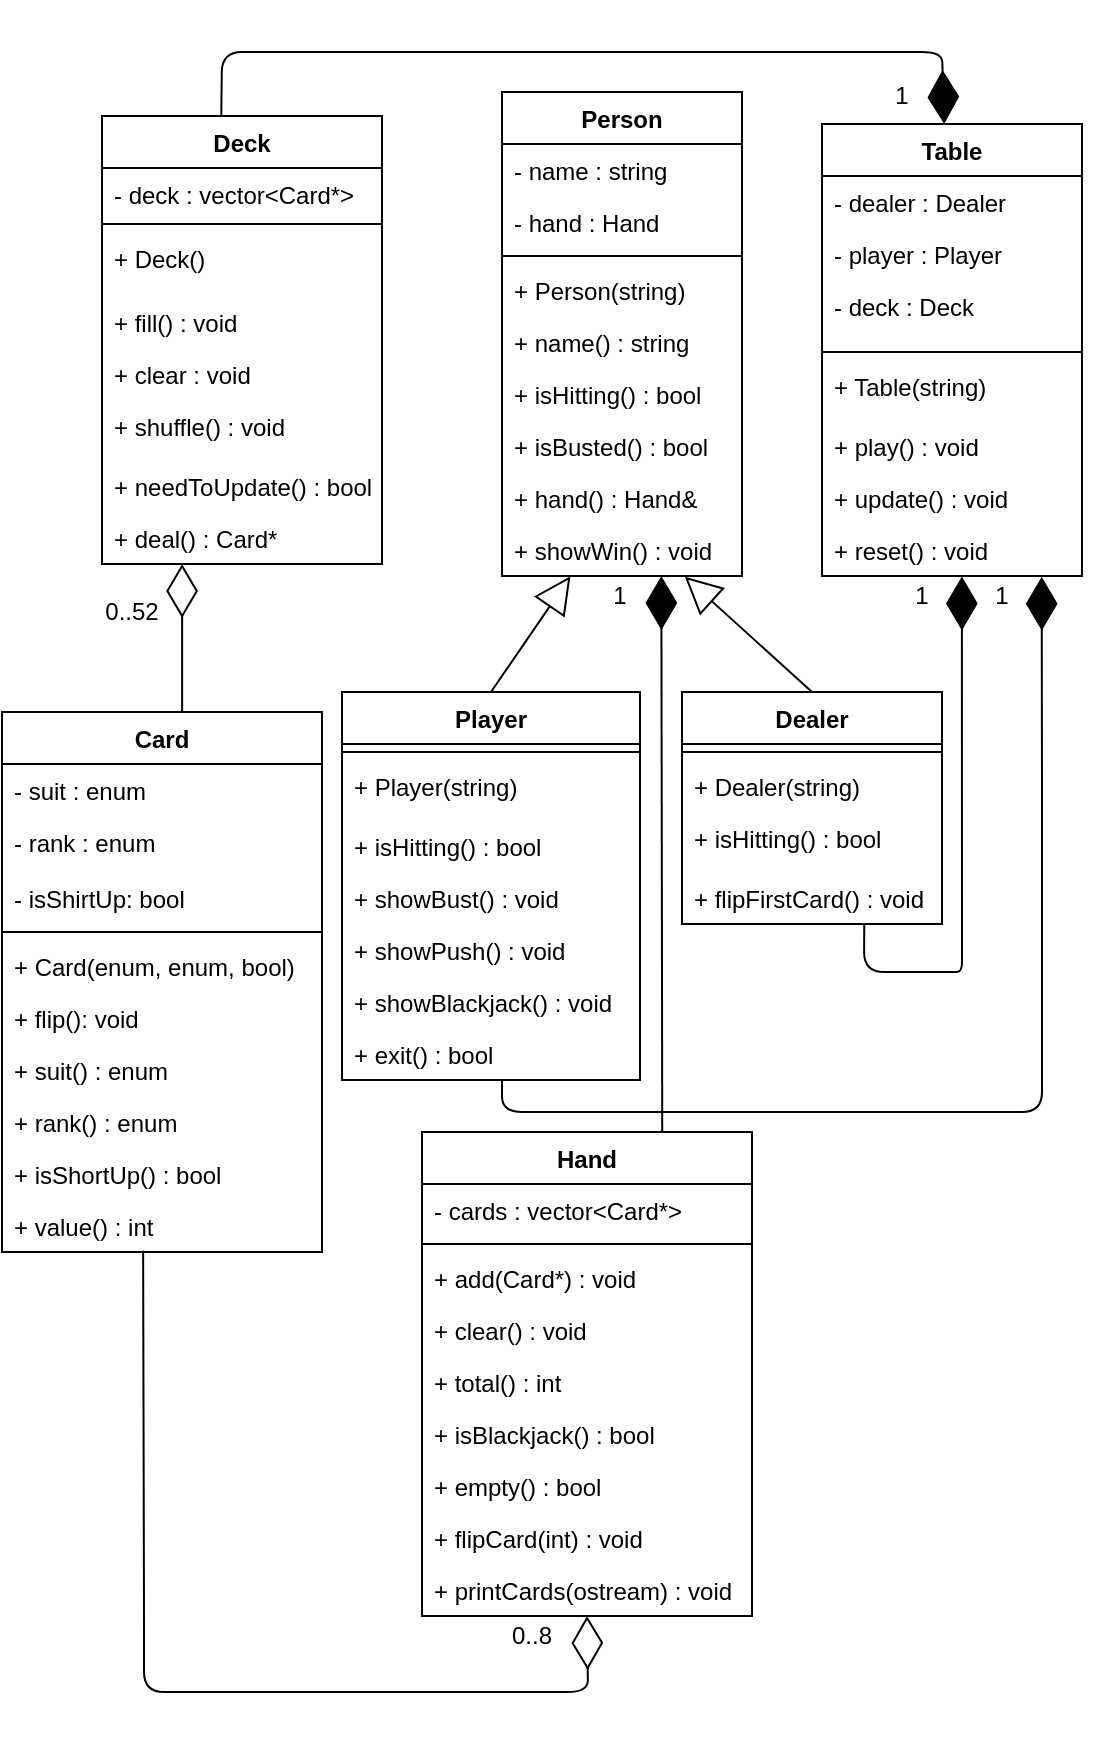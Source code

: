 <mxfile version="15.2.4" type="device"><diagram name="Page-1" id="9f46799a-70d6-7492-0946-bef42562c5a5"><mxGraphModel dx="1673" dy="1735" grid="1" gridSize="10" guides="1" tooltips="1" connect="1" arrows="1" fold="1" page="1" pageScale="1" pageWidth="1100" pageHeight="850" background="none" math="0" shadow="0"><root><mxCell id="0"/><mxCell id="1" parent="0"/><mxCell id="TR3ySUsuu0mefpyxZ6mW-34" value="Card" style="swimlane;fontStyle=1;align=center;verticalAlign=top;childLayout=stackLayout;horizontal=1;startSize=26;horizontalStack=0;resizeParent=1;resizeParentMax=0;resizeLast=0;collapsible=1;marginBottom=0;" parent="1" vertex="1"><mxGeometry x="160" y="330" width="160" height="270" as="geometry"/></mxCell><mxCell id="TR3ySUsuu0mefpyxZ6mW-43" value="- suit : enum" style="text;strokeColor=none;fillColor=none;align=left;verticalAlign=top;spacingLeft=4;spacingRight=4;overflow=hidden;rotatable=0;points=[[0,0.5],[1,0.5]];portConstraint=eastwest;comic=0;" parent="TR3ySUsuu0mefpyxZ6mW-34" vertex="1"><mxGeometry y="26" width="160" height="26" as="geometry"/></mxCell><mxCell id="TR3ySUsuu0mefpyxZ6mW-35" value="- rank : enum" style="text;strokeColor=none;fillColor=none;align=left;verticalAlign=top;spacingLeft=4;spacingRight=4;overflow=hidden;rotatable=0;points=[[0,0.5],[1,0.5]];portConstraint=eastwest;container=0;comic=0;" parent="TR3ySUsuu0mefpyxZ6mW-34" vertex="1" collapsed="1"><mxGeometry y="52" width="160" height="28" as="geometry"><mxRectangle y="26" width="160" height="26" as="alternateBounds"/></mxGeometry></mxCell><mxCell id="NgtbXSj1aY_m7s7J93rz-5" value="- isShirtUp: bool&#xA;" style="text;strokeColor=none;fillColor=none;align=left;verticalAlign=top;spacingLeft=4;spacingRight=4;overflow=hidden;rotatable=0;points=[[0,0.5],[1,0.5]];portConstraint=eastwest;" parent="TR3ySUsuu0mefpyxZ6mW-34" vertex="1"><mxGeometry y="80" width="160" height="26" as="geometry"/></mxCell><mxCell id="TR3ySUsuu0mefpyxZ6mW-36" value="" style="line;strokeWidth=1;fillColor=none;align=left;verticalAlign=middle;spacingTop=-1;spacingLeft=3;spacingRight=3;rotatable=0;labelPosition=right;points=[];portConstraint=eastwest;" parent="TR3ySUsuu0mefpyxZ6mW-34" vertex="1"><mxGeometry y="106" width="160" height="8" as="geometry"/></mxCell><mxCell id="TR3ySUsuu0mefpyxZ6mW-37" value="+ Card(enum, enum, bool) " style="text;strokeColor=none;fillColor=none;align=left;verticalAlign=top;spacingLeft=4;spacingRight=4;overflow=hidden;rotatable=0;points=[[0,0.5],[1,0.5]];portConstraint=eastwest;" parent="TR3ySUsuu0mefpyxZ6mW-34" vertex="1"><mxGeometry y="114" width="160" height="26" as="geometry"/></mxCell><mxCell id="NgtbXSj1aY_m7s7J93rz-7" value="+ flip(): void" style="text;strokeColor=none;fillColor=none;align=left;verticalAlign=top;spacingLeft=4;spacingRight=4;overflow=hidden;rotatable=0;points=[[0,0.5],[1,0.5]];portConstraint=eastwest;" parent="TR3ySUsuu0mefpyxZ6mW-34" vertex="1"><mxGeometry y="140" width="160" height="26" as="geometry"/></mxCell><mxCell id="dAFLMI449lRuxqnGZ2-F-11" value="+ suit() : enum" style="text;strokeColor=none;fillColor=none;align=left;verticalAlign=top;spacingLeft=4;spacingRight=4;overflow=hidden;rotatable=0;points=[[0,0.5],[1,0.5]];portConstraint=eastwest;" parent="TR3ySUsuu0mefpyxZ6mW-34" vertex="1"><mxGeometry y="166" width="160" height="26" as="geometry"/></mxCell><mxCell id="dAFLMI449lRuxqnGZ2-F-10" value="+ rank() : enum" style="text;strokeColor=none;fillColor=none;align=left;verticalAlign=top;spacingLeft=4;spacingRight=4;overflow=hidden;rotatable=0;points=[[0,0.5],[1,0.5]];portConstraint=eastwest;" parent="TR3ySUsuu0mefpyxZ6mW-34" vertex="1"><mxGeometry y="192" width="160" height="26" as="geometry"/></mxCell><mxCell id="dAFLMI449lRuxqnGZ2-F-9" value="+ isShortUp() : bool" style="text;strokeColor=none;fillColor=none;align=left;verticalAlign=top;spacingLeft=4;spacingRight=4;overflow=hidden;rotatable=0;points=[[0,0.5],[1,0.5]];portConstraint=eastwest;" parent="TR3ySUsuu0mefpyxZ6mW-34" vertex="1"><mxGeometry y="218" width="160" height="26" as="geometry"/></mxCell><mxCell id="NgtbXSj1aY_m7s7J93rz-8" value="+ value() : int&#xA;" style="text;strokeColor=none;fillColor=none;align=left;verticalAlign=top;spacingLeft=4;spacingRight=4;overflow=hidden;rotatable=0;points=[[0,0.5],[1,0.5]];portConstraint=eastwest;" parent="TR3ySUsuu0mefpyxZ6mW-34" vertex="1"><mxGeometry y="244" width="160" height="26" as="geometry"/></mxCell><mxCell id="TR3ySUsuu0mefpyxZ6mW-44" value="Deck" style="swimlane;fontStyle=1;align=center;verticalAlign=top;childLayout=stackLayout;horizontal=1;startSize=26;horizontalStack=0;resizeParent=1;resizeParentMax=0;resizeLast=0;collapsible=1;marginBottom=0;comic=0;" parent="1" vertex="1"><mxGeometry x="210" y="32" width="140" height="224" as="geometry"/></mxCell><mxCell id="TR3ySUsuu0mefpyxZ6mW-45" value="- deck : vector&lt;Card*&gt;" style="text;strokeColor=none;fillColor=none;align=left;verticalAlign=top;spacingLeft=4;spacingRight=4;overflow=hidden;rotatable=0;points=[[0,0.5],[1,0.5]];portConstraint=eastwest;" parent="TR3ySUsuu0mefpyxZ6mW-44" vertex="1"><mxGeometry y="26" width="140" height="24" as="geometry"/></mxCell><mxCell id="TR3ySUsuu0mefpyxZ6mW-46" value="" style="line;strokeWidth=1;fillColor=none;align=left;verticalAlign=middle;spacingTop=-1;spacingLeft=3;spacingRight=3;rotatable=0;labelPosition=right;points=[];portConstraint=eastwest;" parent="TR3ySUsuu0mefpyxZ6mW-44" vertex="1"><mxGeometry y="50" width="140" height="8" as="geometry"/></mxCell><mxCell id="TR3ySUsuu0mefpyxZ6mW-47" value="+ Deck()&#xA;&#xA; " style="text;strokeColor=none;fillColor=none;align=left;verticalAlign=top;spacingLeft=4;spacingRight=4;overflow=hidden;rotatable=0;points=[[0,0.5],[1,0.5]];portConstraint=eastwest;" parent="TR3ySUsuu0mefpyxZ6mW-44" vertex="1"><mxGeometry y="58" width="140" height="32" as="geometry"/></mxCell><mxCell id="dAFLMI449lRuxqnGZ2-F-1" value="+ fill() : void" style="text;strokeColor=none;fillColor=none;align=left;verticalAlign=top;spacingLeft=4;spacingRight=4;overflow=hidden;rotatable=0;points=[[0,0.5],[1,0.5]];portConstraint=eastwest;" parent="TR3ySUsuu0mefpyxZ6mW-44" vertex="1"><mxGeometry y="90" width="140" height="26" as="geometry"/></mxCell><mxCell id="dAFLMI449lRuxqnGZ2-F-2" value="+ clear : void" style="text;strokeColor=none;fillColor=none;align=left;verticalAlign=top;spacingLeft=4;spacingRight=4;overflow=hidden;rotatable=0;points=[[0,0.5],[1,0.5]];portConstraint=eastwest;" parent="TR3ySUsuu0mefpyxZ6mW-44" vertex="1"><mxGeometry y="116" width="140" height="26" as="geometry"/></mxCell><mxCell id="TR3ySUsuu0mefpyxZ6mW-48" value="+ shuffle() : void" style="text;strokeColor=none;fillColor=none;align=left;verticalAlign=top;spacingLeft=4;spacingRight=4;overflow=hidden;rotatable=0;points=[[0,0.5],[1,0.5]];portConstraint=eastwest;comic=0;" parent="TR3ySUsuu0mefpyxZ6mW-44" vertex="1"><mxGeometry y="142" width="140" height="30" as="geometry"/></mxCell><mxCell id="dAFLMI449lRuxqnGZ2-F-3" value="+ needToUpdate() : bool" style="text;strokeColor=none;fillColor=none;align=left;verticalAlign=top;spacingLeft=4;spacingRight=4;overflow=hidden;rotatable=0;points=[[0,0.5],[1,0.5]];portConstraint=eastwest;" parent="TR3ySUsuu0mefpyxZ6mW-44" vertex="1"><mxGeometry y="172" width="140" height="26" as="geometry"/></mxCell><mxCell id="dAFLMI449lRuxqnGZ2-F-8" value="+ deal() : Card*" style="text;strokeColor=none;fillColor=none;align=left;verticalAlign=top;spacingLeft=4;spacingRight=4;overflow=hidden;rotatable=0;points=[[0,0.5],[1,0.5]];portConstraint=eastwest;" parent="TR3ySUsuu0mefpyxZ6mW-44" vertex="1"><mxGeometry y="198" width="140" height="26" as="geometry"/></mxCell><mxCell id="TR3ySUsuu0mefpyxZ6mW-50" value="Person" style="swimlane;fontStyle=1;align=center;verticalAlign=top;childLayout=stackLayout;horizontal=1;startSize=26;horizontalStack=0;resizeParent=1;resizeParentMax=0;resizeLast=0;collapsible=1;marginBottom=0;comic=0;" parent="1" vertex="1"><mxGeometry x="410" y="20" width="120" height="242" as="geometry"/></mxCell><mxCell id="TR3ySUsuu0mefpyxZ6mW-51" value="- name : string" style="text;strokeColor=none;fillColor=none;align=left;verticalAlign=top;spacingLeft=4;spacingRight=4;overflow=hidden;rotatable=0;points=[[0,0.5],[1,0.5]];portConstraint=eastwest;" parent="TR3ySUsuu0mefpyxZ6mW-50" vertex="1"><mxGeometry y="26" width="120" height="26" as="geometry"/></mxCell><mxCell id="LFGNu--eHXVIKIXpVeku-1" value="- hand : Hand" style="text;strokeColor=none;fillColor=none;align=left;verticalAlign=top;spacingLeft=4;spacingRight=4;overflow=hidden;rotatable=0;points=[[0,0.5],[1,0.5]];portConstraint=eastwest;" parent="TR3ySUsuu0mefpyxZ6mW-50" vertex="1"><mxGeometry y="52" width="120" height="26" as="geometry"/></mxCell><mxCell id="TR3ySUsuu0mefpyxZ6mW-52" value="" style="line;strokeWidth=1;fillColor=none;align=left;verticalAlign=middle;spacingTop=-1;spacingLeft=3;spacingRight=3;rotatable=0;labelPosition=right;points=[];portConstraint=eastwest;" parent="TR3ySUsuu0mefpyxZ6mW-50" vertex="1"><mxGeometry y="78" width="120" height="8" as="geometry"/></mxCell><mxCell id="TR3ySUsuu0mefpyxZ6mW-53" value="+ Person(string)" style="text;strokeColor=none;fillColor=none;align=left;verticalAlign=top;spacingLeft=4;spacingRight=4;overflow=hidden;rotatable=0;points=[[0,0.5],[1,0.5]];portConstraint=eastwest;" parent="TR3ySUsuu0mefpyxZ6mW-50" vertex="1"><mxGeometry y="86" width="120" height="26" as="geometry"/></mxCell><mxCell id="dAFLMI449lRuxqnGZ2-F-17" value="+ name() : string" style="text;strokeColor=none;fillColor=none;align=left;verticalAlign=top;spacingLeft=4;spacingRight=4;overflow=hidden;rotatable=0;points=[[0,0.5],[1,0.5]];portConstraint=eastwest;" parent="TR3ySUsuu0mefpyxZ6mW-50" vertex="1"><mxGeometry y="112" width="120" height="26" as="geometry"/></mxCell><mxCell id="LFGNu--eHXVIKIXpVeku-5" value="+ isHitting() : bool&#xA;" style="text;strokeColor=none;fillColor=none;align=left;verticalAlign=top;spacingLeft=4;spacingRight=4;overflow=hidden;rotatable=0;points=[[0,0.5],[1,0.5]];portConstraint=eastwest;" parent="TR3ySUsuu0mefpyxZ6mW-50" vertex="1"><mxGeometry y="138" width="120" height="26" as="geometry"/></mxCell><mxCell id="LFGNu--eHXVIKIXpVeku-6" value="+ isBusted() : bool" style="text;strokeColor=none;fillColor=none;align=left;verticalAlign=top;spacingLeft=4;spacingRight=4;overflow=hidden;rotatable=0;points=[[0,0.5],[1,0.5]];portConstraint=eastwest;" parent="TR3ySUsuu0mefpyxZ6mW-50" vertex="1"><mxGeometry y="164" width="120" height="26" as="geometry"/></mxCell><mxCell id="LFGNu--eHXVIKIXpVeku-8" value="+ hand() : Hand&amp;" style="text;strokeColor=none;fillColor=none;align=left;verticalAlign=top;spacingLeft=4;spacingRight=4;overflow=hidden;rotatable=0;points=[[0,0.5],[1,0.5]];portConstraint=eastwest;" parent="TR3ySUsuu0mefpyxZ6mW-50" vertex="1"><mxGeometry y="190" width="120" height="26" as="geometry"/></mxCell><mxCell id="LFGNu--eHXVIKIXpVeku-7" value="+ showWin() : void" style="text;strokeColor=none;fillColor=none;align=left;verticalAlign=top;spacingLeft=4;spacingRight=4;overflow=hidden;rotatable=0;points=[[0,0.5],[1,0.5]];portConstraint=eastwest;" parent="TR3ySUsuu0mefpyxZ6mW-50" vertex="1"><mxGeometry y="216" width="120" height="26" as="geometry"/></mxCell><mxCell id="TR3ySUsuu0mefpyxZ6mW-54" value="Dealer" style="swimlane;fontStyle=1;align=center;verticalAlign=top;childLayout=stackLayout;horizontal=1;startSize=26;horizontalStack=0;resizeParent=1;resizeParentMax=0;resizeLast=0;collapsible=1;marginBottom=0;comic=0;" parent="1" vertex="1"><mxGeometry x="500" y="320" width="130" height="116" as="geometry"/></mxCell><mxCell id="TR3ySUsuu0mefpyxZ6mW-56" value="" style="line;strokeWidth=1;fillColor=none;align=left;verticalAlign=middle;spacingTop=-1;spacingLeft=3;spacingRight=3;rotatable=0;labelPosition=right;points=[];portConstraint=eastwest;" parent="TR3ySUsuu0mefpyxZ6mW-54" vertex="1"><mxGeometry y="26" width="130" height="8" as="geometry"/></mxCell><mxCell id="TR3ySUsuu0mefpyxZ6mW-76" value="+ Dealer(string)" style="text;strokeColor=none;fillColor=none;align=left;verticalAlign=top;spacingLeft=4;spacingRight=4;overflow=hidden;rotatable=0;points=[[0,0.5],[1,0.5]];portConstraint=eastwest;comic=0;" parent="TR3ySUsuu0mefpyxZ6mW-54" vertex="1"><mxGeometry y="34" width="130" height="26" as="geometry"/></mxCell><mxCell id="TR3ySUsuu0mefpyxZ6mW-57" value="+ isHitting() : bool" style="text;strokeColor=none;fillColor=none;align=left;verticalAlign=top;spacingLeft=4;spacingRight=4;overflow=hidden;rotatable=0;points=[[0,0.5],[1,0.5]];portConstraint=eastwest;" parent="TR3ySUsuu0mefpyxZ6mW-54" vertex="1"><mxGeometry y="60" width="130" height="30" as="geometry"/></mxCell><mxCell id="dAFLMI449lRuxqnGZ2-F-18" value="+ flipFirstCard() : void" style="text;strokeColor=none;fillColor=none;align=left;verticalAlign=top;spacingLeft=4;spacingRight=4;overflow=hidden;rotatable=0;points=[[0,0.5],[1,0.5]];portConstraint=eastwest;" parent="TR3ySUsuu0mefpyxZ6mW-54" vertex="1"><mxGeometry y="90" width="130" height="26" as="geometry"/></mxCell><mxCell id="TR3ySUsuu0mefpyxZ6mW-58" value="Player" style="swimlane;fontStyle=1;align=center;verticalAlign=top;childLayout=stackLayout;horizontal=1;startSize=26;horizontalStack=0;resizeParent=1;resizeParentMax=0;resizeLast=0;collapsible=1;marginBottom=0;comic=0;" parent="1" vertex="1"><mxGeometry x="330" y="320" width="149" height="194" as="geometry"/></mxCell><mxCell id="TR3ySUsuu0mefpyxZ6mW-60" value="" style="line;strokeWidth=1;fillColor=none;align=left;verticalAlign=middle;spacingTop=-1;spacingLeft=3;spacingRight=3;rotatable=0;labelPosition=right;points=[];portConstraint=eastwest;" parent="TR3ySUsuu0mefpyxZ6mW-58" vertex="1"><mxGeometry y="26" width="149" height="8" as="geometry"/></mxCell><mxCell id="TR3ySUsuu0mefpyxZ6mW-61" value="+ Player(string)" style="text;strokeColor=none;fillColor=none;align=left;verticalAlign=top;spacingLeft=4;spacingRight=4;overflow=hidden;rotatable=0;points=[[0,0.5],[1,0.5]];portConstraint=eastwest;" parent="TR3ySUsuu0mefpyxZ6mW-58" vertex="1"><mxGeometry y="34" width="149" height="30" as="geometry"/></mxCell><mxCell id="TR3ySUsuu0mefpyxZ6mW-77" value="+ isHitting() : bool" style="text;strokeColor=none;fillColor=none;align=left;verticalAlign=top;spacingLeft=4;spacingRight=4;overflow=hidden;rotatable=0;points=[[0,0.5],[1,0.5]];portConstraint=eastwest;comic=0;" parent="TR3ySUsuu0mefpyxZ6mW-58" vertex="1"><mxGeometry y="64" width="149" height="26" as="geometry"/></mxCell><mxCell id="dAFLMI449lRuxqnGZ2-F-20" value="+ showBust() : void" style="text;strokeColor=none;fillColor=none;align=left;verticalAlign=top;spacingLeft=4;spacingRight=4;overflow=hidden;rotatable=0;points=[[0,0.5],[1,0.5]];portConstraint=eastwest;" parent="TR3ySUsuu0mefpyxZ6mW-58" vertex="1"><mxGeometry y="90" width="149" height="26" as="geometry"/></mxCell><mxCell id="dAFLMI449lRuxqnGZ2-F-19" value="+ showPush() : void" style="text;strokeColor=none;fillColor=none;align=left;verticalAlign=top;spacingLeft=4;spacingRight=4;overflow=hidden;rotatable=0;points=[[0,0.5],[1,0.5]];portConstraint=eastwest;" parent="TR3ySUsuu0mefpyxZ6mW-58" vertex="1"><mxGeometry y="116" width="149" height="26" as="geometry"/></mxCell><mxCell id="dAFLMI449lRuxqnGZ2-F-25" value="+ showBlackjack() : void" style="text;strokeColor=none;fillColor=none;align=left;verticalAlign=top;spacingLeft=4;spacingRight=4;overflow=hidden;rotatable=0;points=[[0,0.5],[1,0.5]];portConstraint=eastwest;" parent="TR3ySUsuu0mefpyxZ6mW-58" vertex="1"><mxGeometry y="142" width="149" height="26" as="geometry"/></mxCell><mxCell id="dAFLMI449lRuxqnGZ2-F-24" value="+ exit() : bool" style="text;strokeColor=none;fillColor=none;align=left;verticalAlign=top;spacingLeft=4;spacingRight=4;overflow=hidden;rotatable=0;points=[[0,0.5],[1,0.5]];portConstraint=eastwest;" parent="TR3ySUsuu0mefpyxZ6mW-58" vertex="1"><mxGeometry y="168" width="149" height="26" as="geometry"/></mxCell><mxCell id="TR3ySUsuu0mefpyxZ6mW-62" value="" style="endArrow=block;endSize=16;endFill=0;html=1;exitX=0.5;exitY=0;exitDx=0;exitDy=0;entryX=0.762;entryY=1.015;entryDx=0;entryDy=0;entryPerimeter=0;" parent="1" source="TR3ySUsuu0mefpyxZ6mW-54" target="LFGNu--eHXVIKIXpVeku-7" edge="1"><mxGeometry width="160" relative="1" as="geometry"><mxPoint x="490" y="248" as="sourcePoint"/><mxPoint x="567" y="153" as="targetPoint"/></mxGeometry></mxCell><mxCell id="TR3ySUsuu0mefpyxZ6mW-65" value="" style="endArrow=block;endSize=16;endFill=0;html=1;entryX=0.285;entryY=1.004;entryDx=0;entryDy=0;entryPerimeter=0;exitX=0.5;exitY=0;exitDx=0;exitDy=0;" parent="1" source="TR3ySUsuu0mefpyxZ6mW-58" target="LFGNu--eHXVIKIXpVeku-7" edge="1"><mxGeometry width="160" relative="1" as="geometry"><mxPoint x="697" y="299" as="sourcePoint"/><mxPoint x="790" y="240" as="targetPoint"/></mxGeometry></mxCell><mxCell id="TR3ySUsuu0mefpyxZ6mW-67" value="Table" style="swimlane;fontStyle=1;align=center;verticalAlign=top;childLayout=stackLayout;horizontal=1;startSize=26;horizontalStack=0;resizeParent=1;resizeParentMax=0;resizeLast=0;collapsible=1;marginBottom=0;comic=0;" parent="1" vertex="1"><mxGeometry x="570" y="36" width="130" height="226" as="geometry"/></mxCell><mxCell id="TR3ySUsuu0mefpyxZ6mW-72" value="- dealer : Dealer" style="text;strokeColor=none;fillColor=none;align=left;verticalAlign=top;spacingLeft=4;spacingRight=4;overflow=hidden;rotatable=0;points=[[0,0.5],[1,0.5]];portConstraint=eastwest;comic=0;" parent="TR3ySUsuu0mefpyxZ6mW-67" vertex="1"><mxGeometry y="26" width="130" height="26" as="geometry"/></mxCell><mxCell id="TR3ySUsuu0mefpyxZ6mW-71" value="- player : Player" style="text;strokeColor=none;fillColor=none;align=left;verticalAlign=top;spacingLeft=4;spacingRight=4;overflow=hidden;rotatable=0;points=[[0,0.5],[1,0.5]];portConstraint=eastwest;comic=0;" parent="TR3ySUsuu0mefpyxZ6mW-67" vertex="1"><mxGeometry y="52" width="130" height="26" as="geometry"/></mxCell><mxCell id="TR3ySUsuu0mefpyxZ6mW-68" value="- deck : Deck" style="text;strokeColor=none;fillColor=none;align=left;verticalAlign=top;spacingLeft=4;spacingRight=4;overflow=hidden;rotatable=0;points=[[0,0.5],[1,0.5]];portConstraint=eastwest;" parent="TR3ySUsuu0mefpyxZ6mW-67" vertex="1"><mxGeometry y="78" width="130" height="32" as="geometry"/></mxCell><mxCell id="TR3ySUsuu0mefpyxZ6mW-69" value="" style="line;strokeWidth=1;fillColor=none;align=left;verticalAlign=middle;spacingTop=-1;spacingLeft=3;spacingRight=3;rotatable=0;labelPosition=right;points=[];portConstraint=eastwest;" parent="TR3ySUsuu0mefpyxZ6mW-67" vertex="1"><mxGeometry y="110" width="130" height="8" as="geometry"/></mxCell><mxCell id="TR3ySUsuu0mefpyxZ6mW-70" value="+ Table(string)" style="text;strokeColor=none;fillColor=none;align=left;verticalAlign=top;spacingLeft=4;spacingRight=4;overflow=hidden;rotatable=0;points=[[0,0.5],[1,0.5]];portConstraint=eastwest;" parent="TR3ySUsuu0mefpyxZ6mW-67" vertex="1"><mxGeometry y="118" width="130" height="30" as="geometry"/></mxCell><mxCell id="TR3ySUsuu0mefpyxZ6mW-84" value="+ play() : void" style="text;strokeColor=none;fillColor=none;align=left;verticalAlign=top;spacingLeft=4;spacingRight=4;overflow=hidden;rotatable=0;points=[[0,0.5],[1,0.5]];portConstraint=eastwest;comic=0;" parent="TR3ySUsuu0mefpyxZ6mW-67" vertex="1"><mxGeometry y="148" width="130" height="26" as="geometry"/></mxCell><mxCell id="dAFLMI449lRuxqnGZ2-F-22" value="+ update() : void" style="text;strokeColor=none;fillColor=none;align=left;verticalAlign=top;spacingLeft=4;spacingRight=4;overflow=hidden;rotatable=0;points=[[0,0.5],[1,0.5]];portConstraint=eastwest;" parent="TR3ySUsuu0mefpyxZ6mW-67" vertex="1"><mxGeometry y="174" width="130" height="26" as="geometry"/></mxCell><mxCell id="dAFLMI449lRuxqnGZ2-F-23" value="+ reset() : void" style="text;strokeColor=none;fillColor=none;align=left;verticalAlign=top;spacingLeft=4;spacingRight=4;overflow=hidden;rotatable=0;points=[[0,0.5],[1,0.5]];portConstraint=eastwest;" parent="TR3ySUsuu0mefpyxZ6mW-67" vertex="1"><mxGeometry y="200" width="130" height="26" as="geometry"/></mxCell><mxCell id="TR3ySUsuu0mefpyxZ6mW-73" value="" style="endArrow=diamondThin;endFill=1;endSize=24;html=1;entryX=0.47;entryY=0;entryDx=0;entryDy=0;entryPerimeter=0;exitX=0.426;exitY=0;exitDx=0;exitDy=0;exitPerimeter=0;" parent="1" source="TR3ySUsuu0mefpyxZ6mW-44" target="TR3ySUsuu0mefpyxZ6mW-67" edge="1"><mxGeometry width="160" relative="1" as="geometry"><mxPoint x="355" y="69" as="sourcePoint"/><mxPoint x="480" y="50" as="targetPoint"/><Array as="points"><mxPoint x="270"/><mxPoint x="321"/><mxPoint x="460"/><mxPoint x="630"/></Array></mxGeometry></mxCell><mxCell id="TR3ySUsuu0mefpyxZ6mW-75" value="1" style="text;html=1;strokeColor=none;fillColor=none;align=center;verticalAlign=middle;whiteSpace=wrap;rounded=0;comic=0;" parent="1" vertex="1"><mxGeometry x="600" y="12" width="20" height="20" as="geometry"/></mxCell><mxCell id="TR3ySUsuu0mefpyxZ6mW-78" value="" style="endArrow=diamondThin;endFill=1;endSize=24;html=1;exitX=0.537;exitY=1.019;exitDx=0;exitDy=0;exitPerimeter=0;entryX=0.845;entryY=1.013;entryDx=0;entryDy=0;entryPerimeter=0;" parent="1" source="dAFLMI449lRuxqnGZ2-F-24" target="dAFLMI449lRuxqnGZ2-F-23" edge="1"><mxGeometry width="160" relative="1" as="geometry"><mxPoint x="549" y="540" as="sourcePoint"/><mxPoint x="628" y="270" as="targetPoint"/><Array as="points"><mxPoint x="410" y="530"/><mxPoint x="550" y="530"/><mxPoint x="640" y="530"/><mxPoint x="680" y="530"/><mxPoint x="680" y="430"/><mxPoint x="680" y="370"/></Array></mxGeometry></mxCell><mxCell id="TR3ySUsuu0mefpyxZ6mW-79" value="1" style="text;html=1;strokeColor=none;fillColor=none;align=center;verticalAlign=middle;whiteSpace=wrap;rounded=0;comic=0;" parent="1" vertex="1"><mxGeometry x="610" y="262" width="20" height="20" as="geometry"/></mxCell><mxCell id="TR3ySUsuu0mefpyxZ6mW-81" value="1" style="text;html=1;strokeColor=none;fillColor=none;align=center;verticalAlign=middle;whiteSpace=wrap;rounded=0;comic=0;" parent="1" vertex="1"><mxGeometry x="650" y="262" width="20" height="20" as="geometry"/></mxCell><mxCell id="TR3ySUsuu0mefpyxZ6mW-92" value="0..52" style="text;html=1;strokeColor=none;fillColor=none;align=center;verticalAlign=middle;whiteSpace=wrap;rounded=0;comic=0;" parent="1" vertex="1"><mxGeometry x="210" y="270" width="30" height="20" as="geometry"/></mxCell><mxCell id="NgtbXSj1aY_m7s7J93rz-1" value="Hand&#xA;" style="swimlane;fontStyle=1;align=center;verticalAlign=top;childLayout=stackLayout;horizontal=1;startSize=26;horizontalStack=0;resizeParent=1;resizeParentMax=0;resizeLast=0;collapsible=1;marginBottom=0;" parent="1" vertex="1"><mxGeometry x="370" y="540" width="165" height="242" as="geometry"/></mxCell><mxCell id="NgtbXSj1aY_m7s7J93rz-2" value="- cards : vector&lt;Card*&gt;" style="text;strokeColor=none;fillColor=none;align=left;verticalAlign=top;spacingLeft=4;spacingRight=4;overflow=hidden;rotatable=0;points=[[0,0.5],[1,0.5]];portConstraint=eastwest;" parent="NgtbXSj1aY_m7s7J93rz-1" vertex="1"><mxGeometry y="26" width="165" height="26" as="geometry"/></mxCell><mxCell id="NgtbXSj1aY_m7s7J93rz-3" value="" style="line;strokeWidth=1;fillColor=none;align=left;verticalAlign=middle;spacingTop=-1;spacingLeft=3;spacingRight=3;rotatable=0;labelPosition=right;points=[];portConstraint=eastwest;" parent="NgtbXSj1aY_m7s7J93rz-1" vertex="1"><mxGeometry y="52" width="165" height="8" as="geometry"/></mxCell><mxCell id="NgtbXSj1aY_m7s7J93rz-10" value="+ add(Card*) : void" style="text;strokeColor=none;fillColor=none;align=left;verticalAlign=top;spacingLeft=4;spacingRight=4;overflow=hidden;rotatable=0;points=[[0,0.5],[1,0.5]];portConstraint=eastwest;" parent="NgtbXSj1aY_m7s7J93rz-1" vertex="1"><mxGeometry y="60" width="165" height="26" as="geometry"/></mxCell><mxCell id="NgtbXSj1aY_m7s7J93rz-12" value="+ clear() : void&#xA;" style="text;strokeColor=none;fillColor=none;align=left;verticalAlign=top;spacingLeft=4;spacingRight=4;overflow=hidden;rotatable=0;points=[[0,0.5],[1,0.5]];portConstraint=eastwest;" parent="NgtbXSj1aY_m7s7J93rz-1" vertex="1"><mxGeometry y="86" width="165" height="26" as="geometry"/></mxCell><mxCell id="NgtbXSj1aY_m7s7J93rz-11" value="+ total() : int" style="text;strokeColor=none;fillColor=none;align=left;verticalAlign=top;spacingLeft=4;spacingRight=4;overflow=hidden;rotatable=0;points=[[0,0.5],[1,0.5]];portConstraint=eastwest;" parent="NgtbXSj1aY_m7s7J93rz-1" vertex="1"><mxGeometry y="112" width="165" height="26" as="geometry"/></mxCell><mxCell id="NgtbXSj1aY_m7s7J93rz-13" value="+ isBlackjack() : bool" style="text;strokeColor=none;fillColor=none;align=left;verticalAlign=top;spacingLeft=4;spacingRight=4;overflow=hidden;rotatable=0;points=[[0,0.5],[1,0.5]];portConstraint=eastwest;" parent="NgtbXSj1aY_m7s7J93rz-1" vertex="1"><mxGeometry y="138" width="165" height="26" as="geometry"/></mxCell><mxCell id="dAFLMI449lRuxqnGZ2-F-13" value="+ empty() : bool" style="text;strokeColor=none;fillColor=none;align=left;verticalAlign=top;spacingLeft=4;spacingRight=4;overflow=hidden;rotatable=0;points=[[0,0.5],[1,0.5]];portConstraint=eastwest;" parent="NgtbXSj1aY_m7s7J93rz-1" vertex="1"><mxGeometry y="164" width="165" height="26" as="geometry"/></mxCell><mxCell id="dAFLMI449lRuxqnGZ2-F-14" value="+ flipCard(int) : void" style="text;strokeColor=none;fillColor=none;align=left;verticalAlign=top;spacingLeft=4;spacingRight=4;overflow=hidden;rotatable=0;points=[[0,0.5],[1,0.5]];portConstraint=eastwest;" parent="NgtbXSj1aY_m7s7J93rz-1" vertex="1"><mxGeometry y="190" width="165" height="26" as="geometry"/></mxCell><mxCell id="dAFLMI449lRuxqnGZ2-F-15" value="+ printCards(ostream) : void" style="text;strokeColor=none;fillColor=none;align=left;verticalAlign=top;spacingLeft=4;spacingRight=4;overflow=hidden;rotatable=0;points=[[0,0.5],[1,0.5]];portConstraint=eastwest;" parent="NgtbXSj1aY_m7s7J93rz-1" vertex="1"><mxGeometry y="216" width="165" height="26" as="geometry"/></mxCell><mxCell id="NgtbXSj1aY_m7s7J93rz-15" value="" style="endArrow=diamondThin;endFill=0;endSize=24;html=1;exitX=0.441;exitY=0.974;exitDx=0;exitDy=0;exitPerimeter=0;entryX=0.5;entryY=1;entryDx=0;entryDy=0;" parent="1" source="NgtbXSj1aY_m7s7J93rz-8" target="NgtbXSj1aY_m7s7J93rz-1" edge="1"><mxGeometry width="160" relative="1" as="geometry"><mxPoint x="231.36" y="626" as="sourcePoint"/><mxPoint x="530" y="800" as="targetPoint"/><Array as="points"><mxPoint x="231" y="780"/><mxPoint x="231" y="820"/><mxPoint x="280" y="820"/><mxPoint x="340" y="820"/><mxPoint x="390" y="820"/><mxPoint x="410" y="820"/><mxPoint x="453" y="820"/></Array></mxGeometry></mxCell><mxCell id="NgtbXSj1aY_m7s7J93rz-16" value="0..8" style="text;html=1;strokeColor=none;fillColor=none;align=center;verticalAlign=middle;whiteSpace=wrap;rounded=0;comic=0;" parent="1" vertex="1"><mxGeometry x="410" y="782" width="30" height="20" as="geometry"/></mxCell><mxCell id="NgtbXSj1aY_m7s7J93rz-24" value="1" style="text;html=1;strokeColor=none;fillColor=none;align=center;verticalAlign=middle;whiteSpace=wrap;rounded=0;comic=0;" parent="1" vertex="1"><mxGeometry x="459" y="262" width="20" height="20" as="geometry"/></mxCell><mxCell id="dAFLMI449lRuxqnGZ2-F-21" value="" style="endArrow=diamondThin;endFill=0;endSize=24;html=1;entryX=0.286;entryY=1;entryDx=0;entryDy=0;entryPerimeter=0;exitX=0.563;exitY=0.001;exitDx=0;exitDy=0;exitPerimeter=0;" parent="1" source="TR3ySUsuu0mefpyxZ6mW-34" target="dAFLMI449lRuxqnGZ2-F-8" edge="1"><mxGeometry width="160" relative="1" as="geometry"><mxPoint x="200" y="341" as="sourcePoint"/><mxPoint x="200" y="300" as="targetPoint"/><Array as="points"/></mxGeometry></mxCell><mxCell id="dAFLMI449lRuxqnGZ2-F-31" value="" style="endArrow=diamondThin;endFill=1;endSize=24;html=1;exitX=0.701;exitY=0.989;exitDx=0;exitDy=0;exitPerimeter=0;entryX=0.538;entryY=1.009;entryDx=0;entryDy=0;entryPerimeter=0;" parent="1" source="dAFLMI449lRuxqnGZ2-F-18" target="dAFLMI449lRuxqnGZ2-F-23" edge="1"><mxGeometry width="160" relative="1" as="geometry"><mxPoint x="581.13" y="435.714" as="sourcePoint"/><mxPoint x="640" y="290" as="targetPoint"/><Array as="points"><mxPoint x="591" y="460"/><mxPoint x="630" y="460"/><mxPoint x="640" y="460"/><mxPoint x="640" y="450"/></Array></mxGeometry></mxCell><mxCell id="dAFLMI449lRuxqnGZ2-F-32" value="" style="endArrow=diamondThin;endFill=1;endSize=24;html=1;entryX=0.664;entryY=0.999;entryDx=0;entryDy=0;entryPerimeter=0;exitX=0.728;exitY=0;exitDx=0;exitDy=0;exitPerimeter=0;" parent="1" source="NgtbXSj1aY_m7s7J93rz-1" target="LFGNu--eHXVIKIXpVeku-7" edge="1"><mxGeometry width="160" relative="1" as="geometry"><mxPoint x="490" y="539" as="sourcePoint"/><mxPoint x="489.68" y="261.974" as="targetPoint"/><Array as="points"/></mxGeometry></mxCell></root></mxGraphModel></diagram></mxfile>